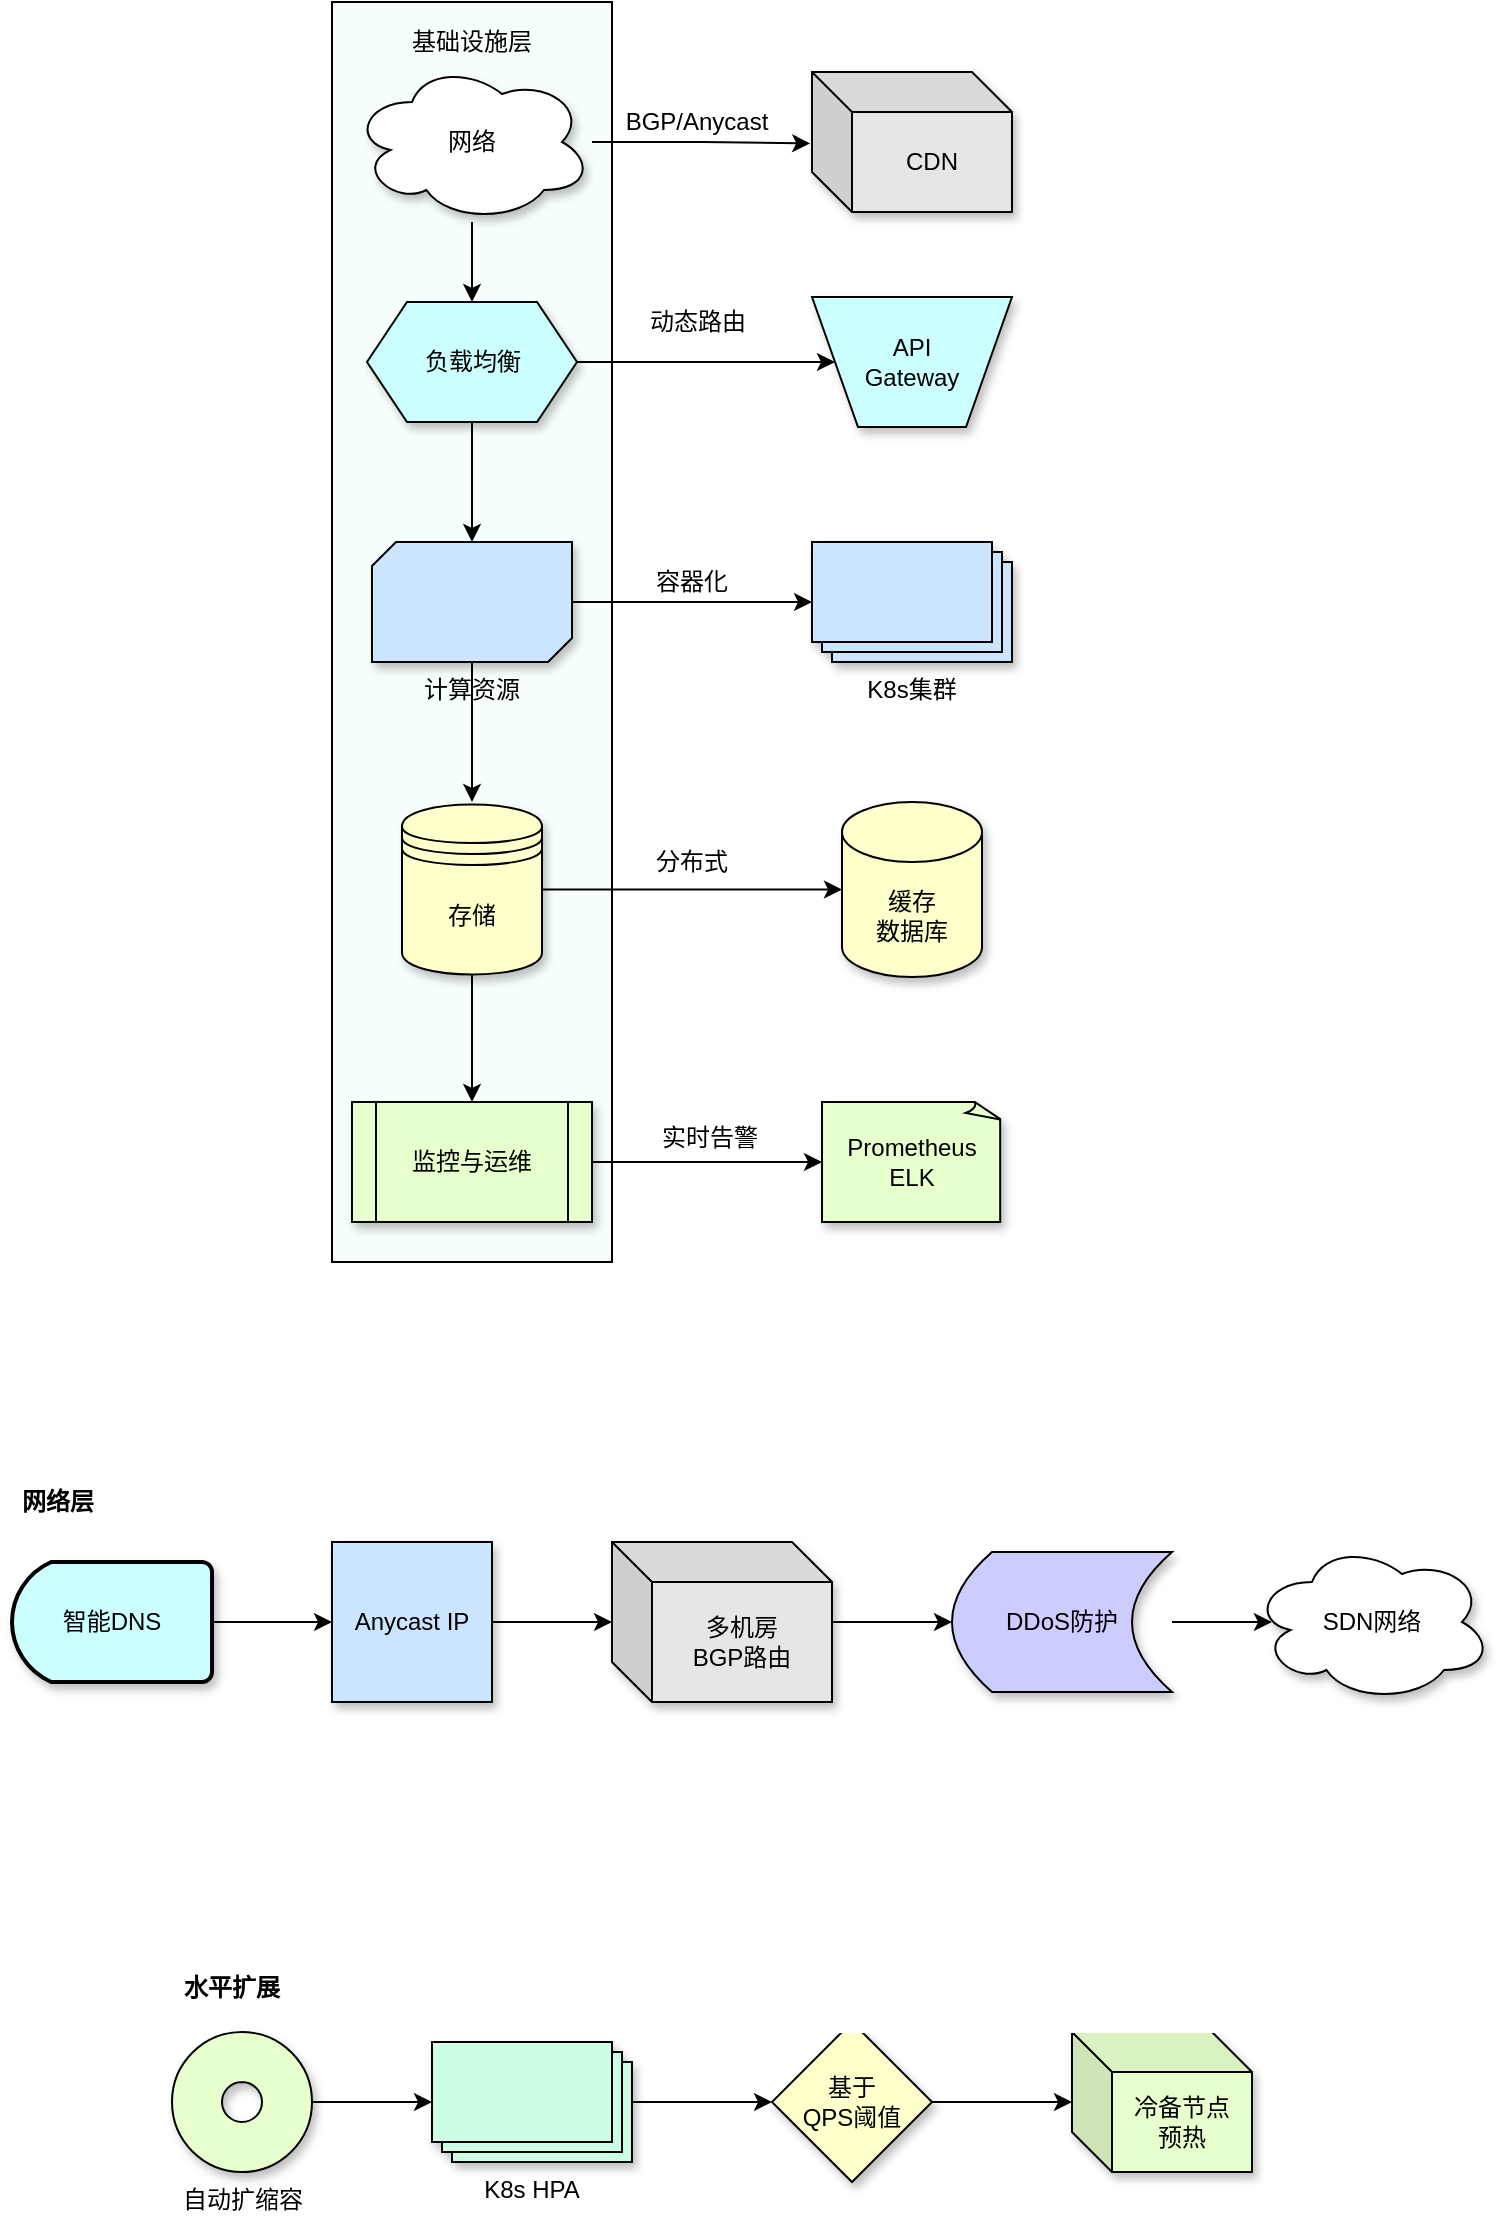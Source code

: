 <mxfile version="28.0.7">
  <diagram name="第 1 页" id="HC6xe1eyjTH8i2K5GPC8">
    <mxGraphModel dx="1167" dy="512" grid="1" gridSize="10" guides="1" tooltips="1" connect="1" arrows="1" fold="1" page="1" pageScale="1" pageWidth="827" pageHeight="1169" math="0" shadow="0">
      <root>
        <mxCell id="0" />
        <mxCell id="1" parent="0" />
        <mxCell id="-EPuHIIHdklLFLeaJbZA-1" value="" style="group" vertex="1" connectable="0" parent="1">
          <mxGeometry x="210" y="90" width="340" height="630" as="geometry" />
        </mxCell>
        <mxCell id="R3otk7VFdhm3802mE3yg-30" value="" style="rounded=0;whiteSpace=wrap;html=1;direction=south;fillColor=#F7FFFC;" parent="-EPuHIIHdklLFLeaJbZA-1" vertex="1">
          <mxGeometry width="140" height="630" as="geometry" />
        </mxCell>
        <mxCell id="R3otk7VFdhm3802mE3yg-25" style="edgeStyle=orthogonalEdgeStyle;rounded=0;orthogonalLoop=1;jettySize=auto;html=1;entryX=0.5;entryY=0;entryDx=0;entryDy=0;" parent="-EPuHIIHdklLFLeaJbZA-1" source="R3otk7VFdhm3802mE3yg-1" target="R3otk7VFdhm3802mE3yg-2" edge="1">
          <mxGeometry relative="1" as="geometry" />
        </mxCell>
        <mxCell id="R3otk7VFdhm3802mE3yg-1" value="网络" style="ellipse;shape=cloud;whiteSpace=wrap;html=1;shadow=1;fillColor=#FFFFFF;" parent="-EPuHIIHdklLFLeaJbZA-1" vertex="1">
          <mxGeometry x="10" y="30" width="120" height="80" as="geometry" />
        </mxCell>
        <mxCell id="R3otk7VFdhm3802mE3yg-22" style="edgeStyle=orthogonalEdgeStyle;rounded=0;orthogonalLoop=1;jettySize=auto;html=1;exitX=1;exitY=0.5;exitDx=0;exitDy=0;entryX=0;entryY=0.5;entryDx=0;entryDy=0;" parent="-EPuHIIHdklLFLeaJbZA-1" source="R3otk7VFdhm3802mE3yg-2" target="R3otk7VFdhm3802mE3yg-7" edge="1">
          <mxGeometry relative="1" as="geometry" />
        </mxCell>
        <mxCell id="R3otk7VFdhm3802mE3yg-2" value="负载均衡" style="shape=hexagon;perimeter=hexagonPerimeter2;whiteSpace=wrap;html=1;fixedSize=1;fillColor=#CCFFFF;shadow=1;" parent="-EPuHIIHdklLFLeaJbZA-1" vertex="1">
          <mxGeometry x="17.5" y="150" width="105" height="60" as="geometry" />
        </mxCell>
        <mxCell id="R3otk7VFdhm3802mE3yg-14" style="edgeStyle=orthogonalEdgeStyle;rounded=0;orthogonalLoop=1;jettySize=auto;html=1;" parent="-EPuHIIHdklLFLeaJbZA-1" source="R3otk7VFdhm3802mE3yg-3" target="R3otk7VFdhm3802mE3yg-8" edge="1">
          <mxGeometry relative="1" as="geometry" />
        </mxCell>
        <mxCell id="R3otk7VFdhm3802mE3yg-27" style="edgeStyle=orthogonalEdgeStyle;rounded=0;orthogonalLoop=1;jettySize=auto;html=1;" parent="-EPuHIIHdklLFLeaJbZA-1" source="R3otk7VFdhm3802mE3yg-3" edge="1">
          <mxGeometry relative="1" as="geometry">
            <mxPoint x="70" y="400" as="targetPoint" />
          </mxGeometry>
        </mxCell>
        <mxCell id="R3otk7VFdhm3802mE3yg-3" value="计算资源" style="verticalLabelPosition=bottom;verticalAlign=top;html=1;shape=mxgraph.basic.diag_snip_rect;dx=6;whiteSpace=wrap;fillColor=#CCE5FF;shadow=1;" parent="-EPuHIIHdklLFLeaJbZA-1" vertex="1">
          <mxGeometry x="20" y="270" width="100" height="60" as="geometry" />
        </mxCell>
        <mxCell id="R3otk7VFdhm3802mE3yg-28" style="edgeStyle=orthogonalEdgeStyle;rounded=0;orthogonalLoop=1;jettySize=auto;html=1;entryX=0.5;entryY=0;entryDx=0;entryDy=0;" parent="-EPuHIIHdklLFLeaJbZA-1" source="R3otk7VFdhm3802mE3yg-4" target="R3otk7VFdhm3802mE3yg-5" edge="1">
          <mxGeometry relative="1" as="geometry" />
        </mxCell>
        <mxCell id="R3otk7VFdhm3802mE3yg-4" value="存储" style="shape=datastore;whiteSpace=wrap;html=1;fillColor=#FFFFCC;shadow=1;" parent="-EPuHIIHdklLFLeaJbZA-1" vertex="1">
          <mxGeometry x="35" y="401.25" width="70" height="85" as="geometry" />
        </mxCell>
        <mxCell id="R3otk7VFdhm3802mE3yg-5" value="监控与运维" style="shape=process;whiteSpace=wrap;html=1;backgroundOutline=1;fillColor=#E6FFCC;shadow=1;" parent="-EPuHIIHdklLFLeaJbZA-1" vertex="1">
          <mxGeometry x="10" y="550" width="120" height="60" as="geometry" />
        </mxCell>
        <mxCell id="R3otk7VFdhm3802mE3yg-6" value="CDN" style="shape=cube;whiteSpace=wrap;html=1;boundedLbl=1;backgroundOutline=1;darkOpacity=0.05;darkOpacity2=0.1;fillColor=#E6E6E6;shadow=1;" parent="-EPuHIIHdklLFLeaJbZA-1" vertex="1">
          <mxGeometry x="240" y="35" width="100" height="70" as="geometry" />
        </mxCell>
        <mxCell id="R3otk7VFdhm3802mE3yg-7" value="API &lt;br&gt;Gateway" style="verticalLabelPosition=middle;verticalAlign=middle;html=1;shape=trapezoid;perimeter=trapezoidPerimeter;whiteSpace=wrap;size=0.23;arcSize=10;flipV=1;labelPosition=center;align=center;direction=east;shadow=1;fillColor=#CCFFFF;" parent="-EPuHIIHdklLFLeaJbZA-1" vertex="1">
          <mxGeometry x="240" y="147.5" width="100" height="65" as="geometry" />
        </mxCell>
        <mxCell id="R3otk7VFdhm3802mE3yg-8" value="K8s集群" style="verticalLabelPosition=bottom;verticalAlign=top;html=1;shape=mxgraph.basic.layered_rect;dx=10;outlineConnect=0;whiteSpace=wrap;fillColor=#CCE5FF;shadow=1;" parent="-EPuHIIHdklLFLeaJbZA-1" vertex="1">
          <mxGeometry x="240" y="270" width="100" height="60" as="geometry" />
        </mxCell>
        <mxCell id="R3otk7VFdhm3802mE3yg-9" value="缓存&lt;br&gt;数据库" style="shape=cylinder3;whiteSpace=wrap;html=1;boundedLbl=1;backgroundOutline=1;size=15;fillColor=#FFFFCC;shadow=1;" parent="-EPuHIIHdklLFLeaJbZA-1" vertex="1">
          <mxGeometry x="255" y="400" width="70" height="87.5" as="geometry" />
        </mxCell>
        <mxCell id="R3otk7VFdhm3802mE3yg-10" style="edgeStyle=orthogonalEdgeStyle;rounded=0;orthogonalLoop=1;jettySize=auto;html=1;entryX=-0.009;entryY=0.51;entryDx=0;entryDy=0;entryPerimeter=0;" parent="-EPuHIIHdklLFLeaJbZA-1" source="R3otk7VFdhm3802mE3yg-1" target="R3otk7VFdhm3802mE3yg-6" edge="1">
          <mxGeometry relative="1" as="geometry" />
        </mxCell>
        <mxCell id="R3otk7VFdhm3802mE3yg-11" value="BGP/Anycast" style="text;strokeColor=none;align=center;fillColor=none;html=1;verticalAlign=middle;whiteSpace=wrap;rounded=0;" parent="-EPuHIIHdklLFLeaJbZA-1" vertex="1">
          <mxGeometry x="141.75" y="50" width="81" height="20" as="geometry" />
        </mxCell>
        <mxCell id="R3otk7VFdhm3802mE3yg-13" value="动态路由" style="text;strokeColor=none;align=center;fillColor=none;html=1;verticalAlign=middle;whiteSpace=wrap;rounded=0;" parent="-EPuHIIHdklLFLeaJbZA-1" vertex="1">
          <mxGeometry x="153.5" y="150" width="57.5" height="20" as="geometry" />
        </mxCell>
        <mxCell id="R3otk7VFdhm3802mE3yg-15" value="容器化" style="text;strokeColor=none;align=center;fillColor=none;html=1;verticalAlign=middle;whiteSpace=wrap;rounded=0;" parent="-EPuHIIHdklLFLeaJbZA-1" vertex="1">
          <mxGeometry x="159.75" y="280" width="39.5" height="20" as="geometry" />
        </mxCell>
        <mxCell id="R3otk7VFdhm3802mE3yg-16" style="edgeStyle=orthogonalEdgeStyle;rounded=0;orthogonalLoop=1;jettySize=auto;html=1;entryX=0;entryY=0.5;entryDx=0;entryDy=0;entryPerimeter=0;" parent="-EPuHIIHdklLFLeaJbZA-1" source="R3otk7VFdhm3802mE3yg-4" target="R3otk7VFdhm3802mE3yg-9" edge="1">
          <mxGeometry relative="1" as="geometry" />
        </mxCell>
        <mxCell id="R3otk7VFdhm3802mE3yg-17" value="分布式" style="text;strokeColor=none;align=center;fillColor=none;html=1;verticalAlign=middle;whiteSpace=wrap;rounded=0;" parent="-EPuHIIHdklLFLeaJbZA-1" vertex="1">
          <mxGeometry x="161" y="420" width="38.25" height="20" as="geometry" />
        </mxCell>
        <mxCell id="R3otk7VFdhm3802mE3yg-19" value="Prometheus&lt;br&gt;ELK" style="whiteSpace=wrap;html=1;shape=mxgraph.basic.document;fillColor=#E6FFCC;shadow=1;" parent="-EPuHIIHdklLFLeaJbZA-1" vertex="1">
          <mxGeometry x="245" y="550" width="90" height="60" as="geometry" />
        </mxCell>
        <mxCell id="R3otk7VFdhm3802mE3yg-20" style="edgeStyle=orthogonalEdgeStyle;rounded=0;orthogonalLoop=1;jettySize=auto;html=1;entryX=0;entryY=0.5;entryDx=0;entryDy=0;entryPerimeter=0;" parent="-EPuHIIHdklLFLeaJbZA-1" source="R3otk7VFdhm3802mE3yg-5" target="R3otk7VFdhm3802mE3yg-19" edge="1">
          <mxGeometry relative="1" as="geometry" />
        </mxCell>
        <mxCell id="R3otk7VFdhm3802mE3yg-21" value="实时告警" style="text;strokeColor=none;align=center;fillColor=none;html=1;verticalAlign=middle;whiteSpace=wrap;rounded=0;" parent="-EPuHIIHdklLFLeaJbZA-1" vertex="1">
          <mxGeometry x="159.75" y="560" width="58.25" height="15" as="geometry" />
        </mxCell>
        <mxCell id="R3otk7VFdhm3802mE3yg-26" style="edgeStyle=orthogonalEdgeStyle;rounded=0;orthogonalLoop=1;jettySize=auto;html=1;exitX=0.5;exitY=1;exitDx=0;exitDy=0;entryX=0.5;entryY=0;entryDx=0;entryDy=0;entryPerimeter=0;" parent="-EPuHIIHdklLFLeaJbZA-1" source="R3otk7VFdhm3802mE3yg-2" target="R3otk7VFdhm3802mE3yg-3" edge="1">
          <mxGeometry relative="1" as="geometry" />
        </mxCell>
        <mxCell id="R3otk7VFdhm3802mE3yg-31" value="基础设施层" style="text;strokeColor=none;align=center;fillColor=none;html=1;verticalAlign=middle;whiteSpace=wrap;rounded=0;" parent="-EPuHIIHdklLFLeaJbZA-1" vertex="1">
          <mxGeometry x="35" y="10" width="70" height="20" as="geometry" />
        </mxCell>
        <mxCell id="-EPuHIIHdklLFLeaJbZA-13" value="" style="group" vertex="1" connectable="0" parent="1">
          <mxGeometry x="130" y="1070" width="540" height="110" as="geometry" />
        </mxCell>
        <mxCell id="-EPuHIIHdklLFLeaJbZA-11" value="&lt;b&gt;水平扩展&lt;/b&gt;" style="text;strokeColor=none;align=center;fillColor=none;html=1;verticalAlign=middle;whiteSpace=wrap;rounded=0;" vertex="1" parent="-EPuHIIHdklLFLeaJbZA-13">
          <mxGeometry width="60" height="25" as="geometry" />
        </mxCell>
        <mxCell id="-EPuHIIHdklLFLeaJbZA-12" value="" style="group" vertex="1" connectable="0" parent="-EPuHIIHdklLFLeaJbZA-13">
          <mxGeometry y="30" width="540" height="80" as="geometry" />
        </mxCell>
        <mxCell id="-EPuHIIHdklLFLeaJbZA-7" style="edgeStyle=orthogonalEdgeStyle;rounded=0;orthogonalLoop=1;jettySize=auto;html=1;" edge="1" parent="-EPuHIIHdklLFLeaJbZA-12" source="-EPuHIIHdklLFLeaJbZA-3" target="-EPuHIIHdklLFLeaJbZA-4">
          <mxGeometry relative="1" as="geometry" />
        </mxCell>
        <mxCell id="-EPuHIIHdklLFLeaJbZA-3" value="自动扩缩容" style="verticalLabelPosition=bottom;verticalAlign=top;html=1;shape=mxgraph.basic.donut;dx=25;fillColor=#E6FFCC;shadow=1;" vertex="1" parent="-EPuHIIHdklLFLeaJbZA-12">
          <mxGeometry y="5" width="70" height="70" as="geometry" />
        </mxCell>
        <mxCell id="-EPuHIIHdklLFLeaJbZA-8" style="edgeStyle=orthogonalEdgeStyle;rounded=0;orthogonalLoop=1;jettySize=auto;html=1;entryX=0;entryY=0.5;entryDx=0;entryDy=0;" edge="1" parent="-EPuHIIHdklLFLeaJbZA-12" source="-EPuHIIHdklLFLeaJbZA-4" target="-EPuHIIHdklLFLeaJbZA-5">
          <mxGeometry relative="1" as="geometry" />
        </mxCell>
        <mxCell id="-EPuHIIHdklLFLeaJbZA-4" value="K8s HPA" style="verticalLabelPosition=bottom;verticalAlign=top;html=1;shape=mxgraph.basic.layered_rect;dx=10;outlineConnect=0;whiteSpace=wrap;fillColor=#CCFFE6;shadow=1;" vertex="1" parent="-EPuHIIHdklLFLeaJbZA-12">
          <mxGeometry x="130" y="10" width="100" height="60" as="geometry" />
        </mxCell>
        <mxCell id="-EPuHIIHdklLFLeaJbZA-5" value="基于&lt;br&gt;QPS阈值" style="rhombus;whiteSpace=wrap;html=1;fillColor=#FFFFCC;shadow=1;" vertex="1" parent="-EPuHIIHdklLFLeaJbZA-12">
          <mxGeometry x="300" width="80" height="80" as="geometry" />
        </mxCell>
        <mxCell id="-EPuHIIHdklLFLeaJbZA-6" value="冷备节点&lt;br&gt;预热" style="shape=cube;whiteSpace=wrap;html=1;boundedLbl=1;backgroundOutline=1;darkOpacity=0.05;darkOpacity2=0.1;fillColor=#E6FFCC;shadow=1;" vertex="1" parent="-EPuHIIHdklLFLeaJbZA-12">
          <mxGeometry x="450" y="5" width="90" height="70" as="geometry" />
        </mxCell>
        <mxCell id="-EPuHIIHdklLFLeaJbZA-10" style="edgeStyle=orthogonalEdgeStyle;rounded=0;orthogonalLoop=1;jettySize=auto;html=1;entryX=0;entryY=0.5;entryDx=0;entryDy=0;entryPerimeter=0;" edge="1" parent="-EPuHIIHdklLFLeaJbZA-12" source="-EPuHIIHdklLFLeaJbZA-5" target="-EPuHIIHdklLFLeaJbZA-6">
          <mxGeometry relative="1" as="geometry" />
        </mxCell>
        <mxCell id="-EPuHIIHdklLFLeaJbZA-31" value="" style="group" vertex="1" connectable="0" parent="1">
          <mxGeometry x="50" y="830" width="740" height="110" as="geometry" />
        </mxCell>
        <mxCell id="-EPuHIIHdklLFLeaJbZA-23" value="Anycast IP" style="whiteSpace=wrap;html=1;aspect=fixed;fillColor=#CCE5FF;shadow=1;" vertex="1" parent="-EPuHIIHdklLFLeaJbZA-31">
          <mxGeometry x="160" y="30" width="80" height="80" as="geometry" />
        </mxCell>
        <mxCell id="-EPuHIIHdklLFLeaJbZA-25" style="edgeStyle=orthogonalEdgeStyle;rounded=0;orthogonalLoop=1;jettySize=auto;html=1;entryX=0;entryY=0.5;entryDx=0;entryDy=0;" edge="1" parent="-EPuHIIHdklLFLeaJbZA-31" source="-EPuHIIHdklLFLeaJbZA-16" target="-EPuHIIHdklLFLeaJbZA-23">
          <mxGeometry relative="1" as="geometry" />
        </mxCell>
        <mxCell id="-EPuHIIHdklLFLeaJbZA-16" value="智能DNS" style="strokeWidth=2;html=1;shape=mxgraph.flowchart.delay;whiteSpace=wrap;fillColor=#CCFFFF;shadow=1;direction=west;" vertex="1" parent="-EPuHIIHdklLFLeaJbZA-31">
          <mxGeometry y="40" width="100" height="60" as="geometry" />
        </mxCell>
        <mxCell id="-EPuHIIHdklLFLeaJbZA-17" value="DDoS防护" style="shape=dataStorage;whiteSpace=wrap;html=1;fixedSize=1;fillColor=#CCCCFF;shadow=1;" vertex="1" parent="-EPuHIIHdklLFLeaJbZA-31">
          <mxGeometry x="470" y="35" width="110" height="70" as="geometry" />
        </mxCell>
        <mxCell id="-EPuHIIHdklLFLeaJbZA-29" style="edgeStyle=orthogonalEdgeStyle;rounded=0;orthogonalLoop=1;jettySize=auto;html=1;entryX=0;entryY=0.5;entryDx=0;entryDy=0;" edge="1" parent="-EPuHIIHdklLFLeaJbZA-31" source="-EPuHIIHdklLFLeaJbZA-19" target="-EPuHIIHdklLFLeaJbZA-17">
          <mxGeometry relative="1" as="geometry" />
        </mxCell>
        <mxCell id="-EPuHIIHdklLFLeaJbZA-19" value="多机房&lt;br&gt;BGP路由" style="shape=cube;whiteSpace=wrap;html=1;boundedLbl=1;backgroundOutline=1;darkOpacity=0.05;darkOpacity2=0.1;fillColor=#E6E6E6;shadow=1;" vertex="1" parent="-EPuHIIHdklLFLeaJbZA-31">
          <mxGeometry x="300" y="30" width="110" height="80" as="geometry" />
        </mxCell>
        <mxCell id="-EPuHIIHdklLFLeaJbZA-22" value="&lt;b&gt;网络层&lt;/b&gt;" style="text;strokeColor=none;align=center;fillColor=none;html=1;verticalAlign=middle;whiteSpace=wrap;rounded=0;" vertex="1" parent="-EPuHIIHdklLFLeaJbZA-31">
          <mxGeometry width="46" height="20" as="geometry" />
        </mxCell>
        <mxCell id="-EPuHIIHdklLFLeaJbZA-24" value="SDN网络" style="ellipse;shape=cloud;whiteSpace=wrap;html=1;fillColor=#FFFFFF;shadow=1;" vertex="1" parent="-EPuHIIHdklLFLeaJbZA-31">
          <mxGeometry x="620" y="30" width="120" height="80" as="geometry" />
        </mxCell>
        <mxCell id="-EPuHIIHdklLFLeaJbZA-28" style="edgeStyle=orthogonalEdgeStyle;rounded=0;orthogonalLoop=1;jettySize=auto;html=1;entryX=0;entryY=0.5;entryDx=0;entryDy=0;entryPerimeter=0;" edge="1" parent="-EPuHIIHdklLFLeaJbZA-31" source="-EPuHIIHdklLFLeaJbZA-23" target="-EPuHIIHdklLFLeaJbZA-19">
          <mxGeometry relative="1" as="geometry" />
        </mxCell>
        <mxCell id="-EPuHIIHdklLFLeaJbZA-30" style="edgeStyle=orthogonalEdgeStyle;rounded=0;orthogonalLoop=1;jettySize=auto;html=1;entryX=0.083;entryY=0.5;entryDx=0;entryDy=0;entryPerimeter=0;" edge="1" parent="-EPuHIIHdklLFLeaJbZA-31" source="-EPuHIIHdklLFLeaJbZA-17" target="-EPuHIIHdklLFLeaJbZA-24">
          <mxGeometry relative="1" as="geometry" />
        </mxCell>
      </root>
    </mxGraphModel>
  </diagram>
</mxfile>

